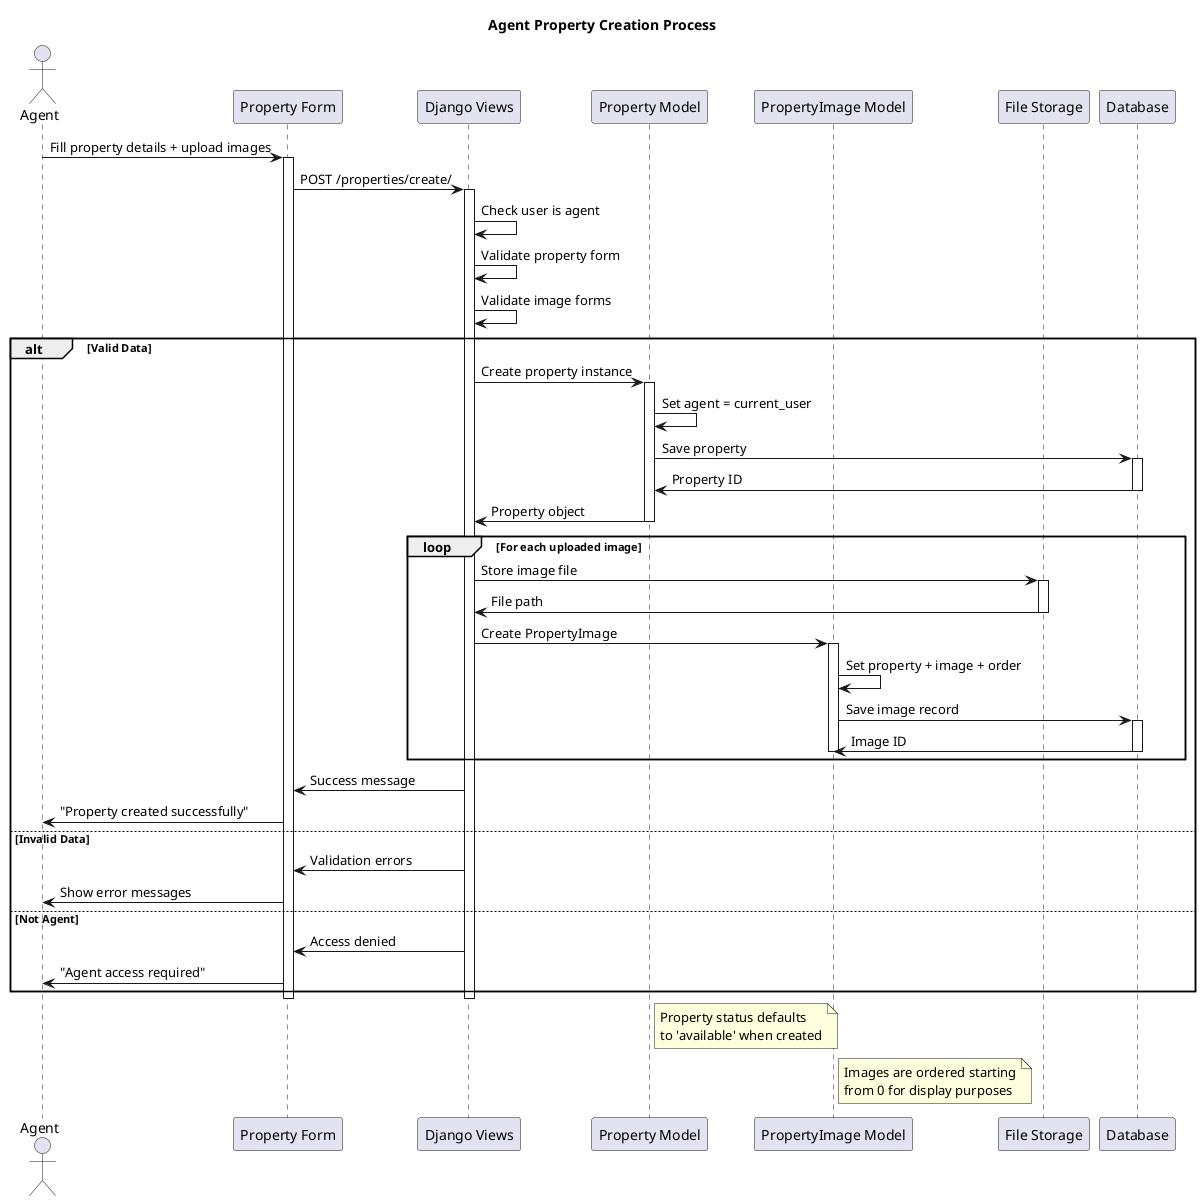 @startuml Property_Creation_Sequence

title Agent Property Creation Process

actor Agent as A
participant "Property Form" as PF
participant "Django Views" as DV
participant "Property Model" as PM
participant "PropertyImage Model" as PIM
participant "File Storage" as FS
participant "Database" as DB

A -> PF : Fill property details + upload images
activate PF

PF -> DV : POST /properties/create/
activate DV

DV -> DV : Check user is agent
DV -> DV : Validate property form
DV -> DV : Validate image forms

alt Valid Data
    DV -> PM : Create property instance
    activate PM
    PM -> PM : Set agent = current_user
    PM -> DB : Save property
    activate DB
    DB -> PM : Property ID
    deactivate DB
    PM -> DV : Property object
    deactivate PM
    
    loop For each uploaded image
        DV -> FS : Store image file
        activate FS
        FS -> DV : File path
        deactivate FS
        
        DV -> PIM : Create PropertyImage
        activate PIM
        PIM -> PIM : Set property + image + order
        PIM -> DB : Save image record
        activate DB
        DB -> PIM : Image ID
        deactivate DB
        deactivate PIM
    end
    
    DV -> PF : Success message
    PF -> A : "Property created successfully"
    
else Invalid Data
    DV -> PF : Validation errors
    PF -> A : Show error messages
    
else Not Agent
    DV -> PF : Access denied
    PF -> A : "Agent access required"
end

deactivate DV
deactivate PF

note right of PM
  Property status defaults
  to 'available' when created
end note

note right of PIM
  Images are ordered starting
  from 0 for display purposes
end note

@enduml
